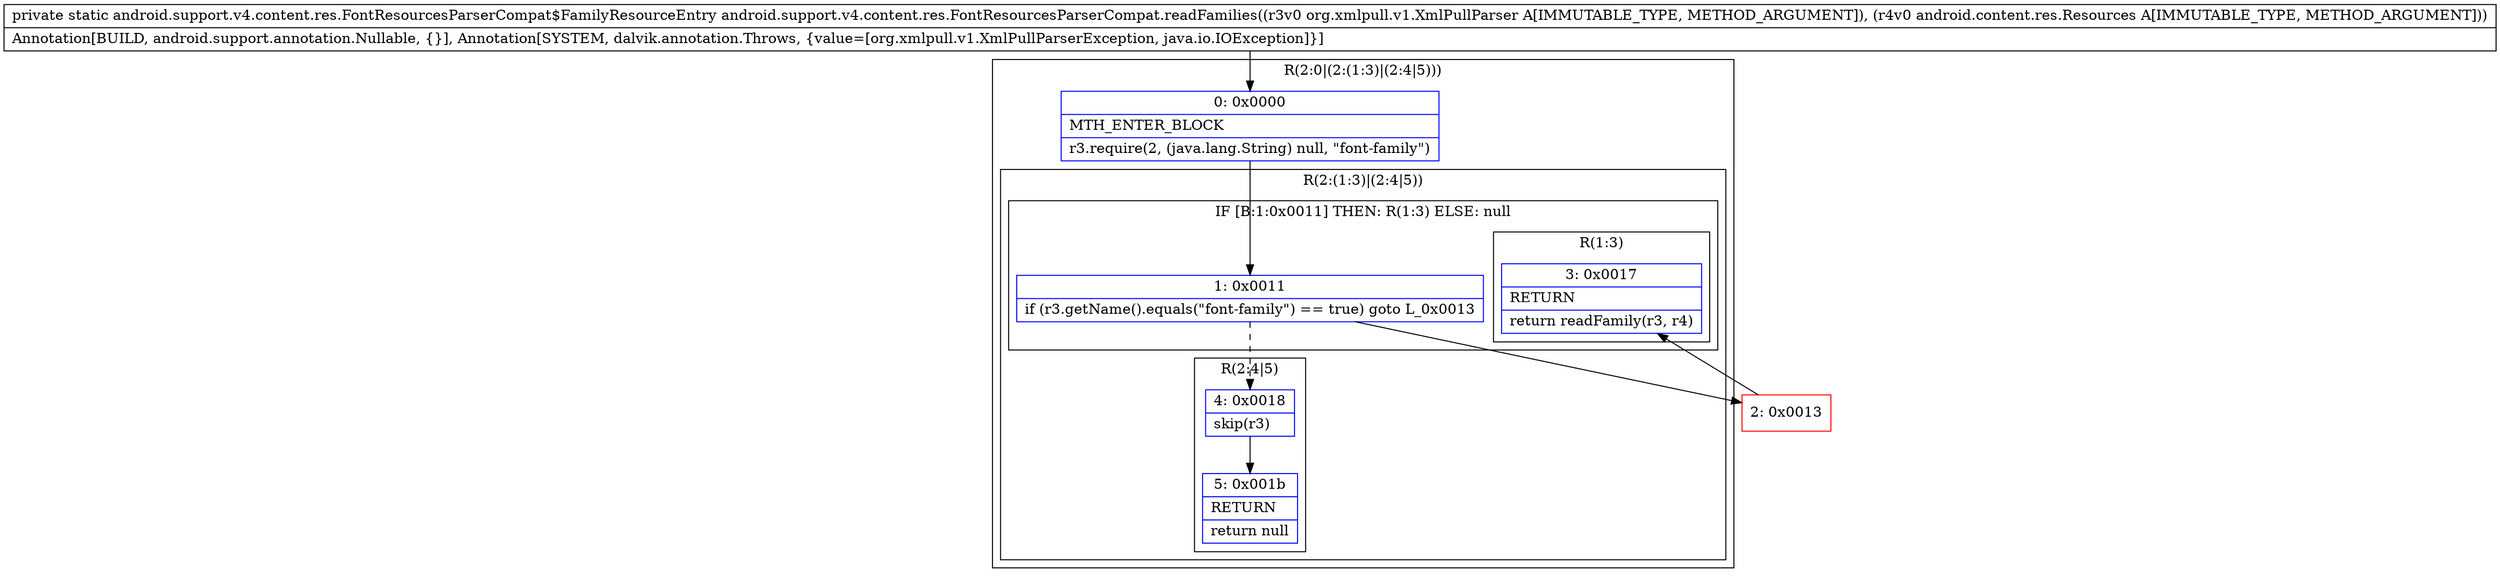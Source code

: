digraph "CFG forandroid.support.v4.content.res.FontResourcesParserCompat.readFamilies(Lorg\/xmlpull\/v1\/XmlPullParser;Landroid\/content\/res\/Resources;)Landroid\/support\/v4\/content\/res\/FontResourcesParserCompat$FamilyResourceEntry;" {
subgraph cluster_Region_980791342 {
label = "R(2:0|(2:(1:3)|(2:4|5)))";
node [shape=record,color=blue];
Node_0 [shape=record,label="{0\:\ 0x0000|MTH_ENTER_BLOCK\l|r3.require(2, (java.lang.String) null, \"font\-family\")\l}"];
subgraph cluster_Region_2120736680 {
label = "R(2:(1:3)|(2:4|5))";
node [shape=record,color=blue];
subgraph cluster_IfRegion_611514665 {
label = "IF [B:1:0x0011] THEN: R(1:3) ELSE: null";
node [shape=record,color=blue];
Node_1 [shape=record,label="{1\:\ 0x0011|if (r3.getName().equals(\"font\-family\") == true) goto L_0x0013\l}"];
subgraph cluster_Region_1954927015 {
label = "R(1:3)";
node [shape=record,color=blue];
Node_3 [shape=record,label="{3\:\ 0x0017|RETURN\l|return readFamily(r3, r4)\l}"];
}
}
subgraph cluster_Region_1676082137 {
label = "R(2:4|5)";
node [shape=record,color=blue];
Node_4 [shape=record,label="{4\:\ 0x0018|skip(r3)\l}"];
Node_5 [shape=record,label="{5\:\ 0x001b|RETURN\l|return null\l}"];
}
}
}
Node_2 [shape=record,color=red,label="{2\:\ 0x0013}"];
MethodNode[shape=record,label="{private static android.support.v4.content.res.FontResourcesParserCompat$FamilyResourceEntry android.support.v4.content.res.FontResourcesParserCompat.readFamilies((r3v0 org.xmlpull.v1.XmlPullParser A[IMMUTABLE_TYPE, METHOD_ARGUMENT]), (r4v0 android.content.res.Resources A[IMMUTABLE_TYPE, METHOD_ARGUMENT]))  | Annotation[BUILD, android.support.annotation.Nullable, \{\}], Annotation[SYSTEM, dalvik.annotation.Throws, \{value=[org.xmlpull.v1.XmlPullParserException, java.io.IOException]\}]\l}"];
MethodNode -> Node_0;
Node_0 -> Node_1;
Node_1 -> Node_2;
Node_1 -> Node_4[style=dashed];
Node_4 -> Node_5;
Node_2 -> Node_3;
}

